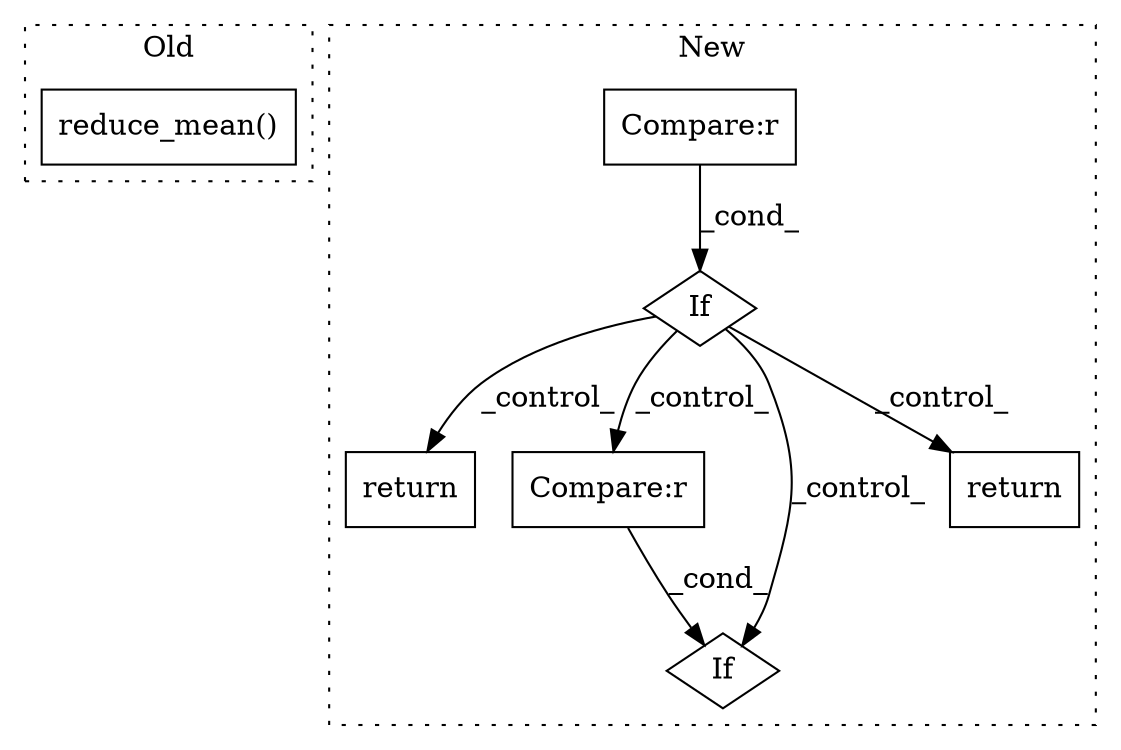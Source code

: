 digraph G {
subgraph cluster0 {
1 [label="reduce_mean()" a="75" s="3423,3586" l="24,17" shape="box"];
label = "Old";
style="dotted";
}
subgraph cluster1 {
2 [label="return" a="93" s="4685" l="7" shape="box"];
3 [label="If" a="96" s="4270" l="3" shape="diamond"];
4 [label="Compare:r" a="40" s="4725" l="19" shape="box"];
5 [label="If" a="96" s="4725" l="0" shape="diamond"];
6 [label="Compare:r" a="40" s="4322" l="48" shape="box"];
7 [label="return" a="93" s="4616" l="7" shape="box"];
label = "New";
style="dotted";
}
3 -> 4 [label="_control_"];
3 -> 5 [label="_control_"];
3 -> 7 [label="_control_"];
3 -> 2 [label="_control_"];
4 -> 5 [label="_cond_"];
6 -> 3 [label="_cond_"];
}